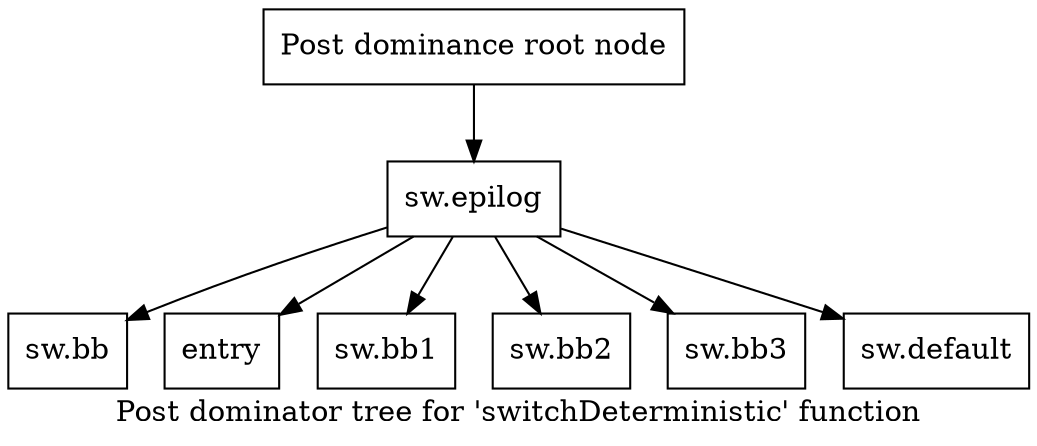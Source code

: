 digraph "Post dominator tree for 'switchDeterministic' function" {
	label="Post dominator tree for 'switchDeterministic' function";

	Node0x136e200 [shape=record,label="{Post dominance root node}"];
	Node0x136e200 -> Node0x136e1c0;
	Node0x136e1c0 [shape=record,label="{sw.epilog}"];
	Node0x136e1c0 -> Node0x136e280;
	Node0x136e1c0 -> Node0x13788d0;
	Node0x136e1c0 -> Node0x136e180;
	Node0x136e1c0 -> Node0x1378910;
	Node0x136e1c0 -> Node0x13789e0;
	Node0x136e1c0 -> Node0x1378a20;
	Node0x136e280 [shape=record,label="{sw.bb}"];
	Node0x13788d0 [shape=record,label="{entry}"];
	Node0x136e180 [shape=record,label="{sw.bb1}"];
	Node0x1378910 [shape=record,label="{sw.bb2}"];
	Node0x13789e0 [shape=record,label="{sw.bb3}"];
	Node0x1378a20 [shape=record,label="{sw.default}"];
}
